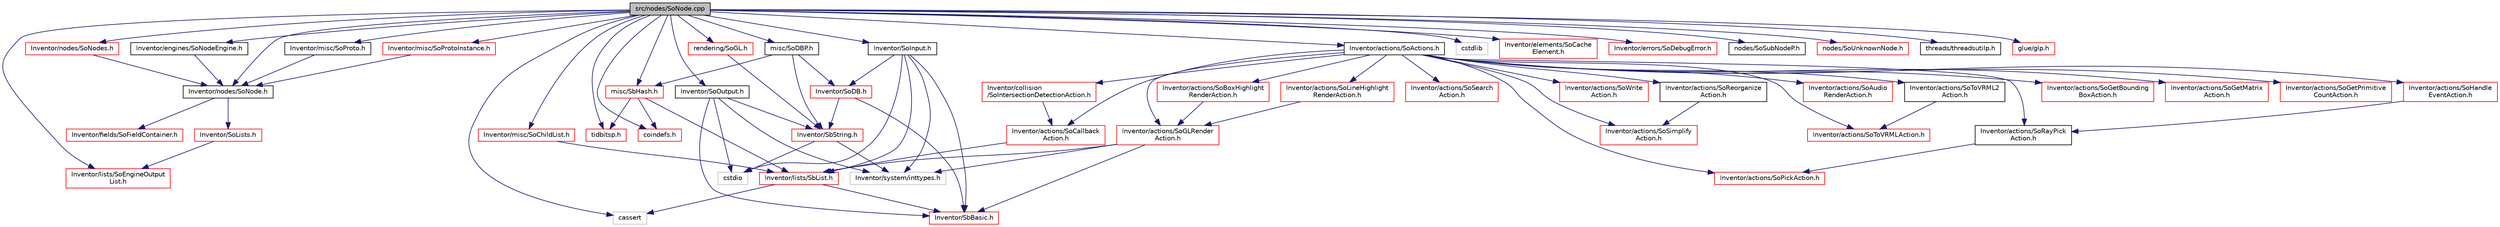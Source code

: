digraph "src/nodes/SoNode.cpp"
{
 // LATEX_PDF_SIZE
  edge [fontname="Helvetica",fontsize="10",labelfontname="Helvetica",labelfontsize="10"];
  node [fontname="Helvetica",fontsize="10",shape=record];
  Node1 [label="src/nodes/SoNode.cpp",height=0.2,width=0.4,color="black", fillcolor="grey75", style="filled", fontcolor="black",tooltip=" "];
  Node1 -> Node2 [color="midnightblue",fontsize="10",style="solid",fontname="Helvetica"];
  Node2 [label="Inventor/nodes/SoNode.h",height=0.2,width=0.4,color="black", fillcolor="white", style="filled",URL="$SoNode_8h.html",tooltip=" "];
  Node2 -> Node3 [color="midnightblue",fontsize="10",style="solid",fontname="Helvetica"];
  Node3 [label="Inventor/fields/SoFieldContainer.h",height=0.2,width=0.4,color="red", fillcolor="white", style="filled",URL="$SoFieldContainer_8h.html",tooltip=" "];
  Node2 -> Node22 [color="midnightblue",fontsize="10",style="solid",fontname="Helvetica"];
  Node22 [label="Inventor/SoLists.h",height=0.2,width=0.4,color="red", fillcolor="white", style="filled",URL="$SoLists_8h.html",tooltip=" "];
  Node22 -> Node28 [color="midnightblue",fontsize="10",style="solid",fontname="Helvetica"];
  Node28 [label="Inventor/lists/SoEngineOutput\lList.h",height=0.2,width=0.4,color="red", fillcolor="white", style="filled",URL="$SoEngineOutputList_8h.html",tooltip=" "];
  Node1 -> Node17 [color="midnightblue",fontsize="10",style="solid",fontname="Helvetica"];
  Node17 [label="cassert",height=0.2,width=0.4,color="grey75", fillcolor="white", style="filled",tooltip=" "];
  Node1 -> Node12 [color="midnightblue",fontsize="10",style="solid",fontname="Helvetica"];
  Node12 [label="cstdlib",height=0.2,width=0.4,color="grey75", fillcolor="white", style="filled",tooltip=" "];
  Node1 -> Node34 [color="midnightblue",fontsize="10",style="solid",fontname="Helvetica"];
  Node34 [label="Inventor/SoInput.h",height=0.2,width=0.4,color="black", fillcolor="white", style="filled",URL="$SoInput_8h.html",tooltip=" "];
  Node34 -> Node35 [color="midnightblue",fontsize="10",style="solid",fontname="Helvetica"];
  Node35 [label="Inventor/system/inttypes.h",height=0.2,width=0.4,color="grey75", fillcolor="white", style="filled",tooltip=" "];
  Node34 -> Node6 [color="midnightblue",fontsize="10",style="solid",fontname="Helvetica"];
  Node6 [label="Inventor/SbBasic.h",height=0.2,width=0.4,color="red", fillcolor="white", style="filled",URL="$SbBasic_8h.html",tooltip=" "];
  Node34 -> Node36 [color="midnightblue",fontsize="10",style="solid",fontname="Helvetica"];
  Node36 [label="Inventor/lists/SbList.h",height=0.2,width=0.4,color="red", fillcolor="white", style="filled",URL="$SbList_8h.html",tooltip=" "];
  Node36 -> Node17 [color="midnightblue",fontsize="10",style="solid",fontname="Helvetica"];
  Node36 -> Node6 [color="midnightblue",fontsize="10",style="solid",fontname="Helvetica"];
  Node34 -> Node20 [color="midnightblue",fontsize="10",style="solid",fontname="Helvetica"];
  Node20 [label="cstdio",height=0.2,width=0.4,color="grey75", fillcolor="white", style="filled",tooltip=" "];
  Node34 -> Node37 [color="midnightblue",fontsize="10",style="solid",fontname="Helvetica"];
  Node37 [label="Inventor/SoDB.h",height=0.2,width=0.4,color="red", fillcolor="white", style="filled",URL="$SoDB_8h.html",tooltip=" "];
  Node37 -> Node6 [color="midnightblue",fontsize="10",style="solid",fontname="Helvetica"];
  Node37 -> Node38 [color="midnightblue",fontsize="10",style="solid",fontname="Helvetica"];
  Node38 [label="Inventor/SbString.h",height=0.2,width=0.4,color="red", fillcolor="white", style="filled",URL="$SbString_8h.html",tooltip=" "];
  Node38 -> Node20 [color="midnightblue",fontsize="10",style="solid",fontname="Helvetica"];
  Node38 -> Node35 [color="midnightblue",fontsize="10",style="solid",fontname="Helvetica"];
  Node1 -> Node42 [color="midnightblue",fontsize="10",style="solid",fontname="Helvetica"];
  Node42 [label="Inventor/SoOutput.h",height=0.2,width=0.4,color="black", fillcolor="white", style="filled",URL="$SoOutput_8h.html",tooltip=" "];
  Node42 -> Node35 [color="midnightblue",fontsize="10",style="solid",fontname="Helvetica"];
  Node42 -> Node6 [color="midnightblue",fontsize="10",style="solid",fontname="Helvetica"];
  Node42 -> Node38 [color="midnightblue",fontsize="10",style="solid",fontname="Helvetica"];
  Node42 -> Node20 [color="midnightblue",fontsize="10",style="solid",fontname="Helvetica"];
  Node1 -> Node43 [color="midnightblue",fontsize="10",style="solid",fontname="Helvetica"];
  Node43 [label="Inventor/actions/SoActions.h",height=0.2,width=0.4,color="black", fillcolor="white", style="filled",URL="$SoActions_8h.html",tooltip=" "];
  Node43 -> Node44 [color="midnightblue",fontsize="10",style="solid",fontname="Helvetica"];
  Node44 [label="Inventor/actions/SoCallback\lAction.h",height=0.2,width=0.4,color="red", fillcolor="white", style="filled",URL="$SoCallbackAction_8h.html",tooltip=" "];
  Node44 -> Node36 [color="midnightblue",fontsize="10",style="solid",fontname="Helvetica"];
  Node43 -> Node103 [color="midnightblue",fontsize="10",style="solid",fontname="Helvetica"];
  Node103 [label="Inventor/actions/SoGLRender\lAction.h",height=0.2,width=0.4,color="red", fillcolor="white", style="filled",URL="$SoGLRenderAction_8h.html",tooltip=" "];
  Node103 -> Node6 [color="midnightblue",fontsize="10",style="solid",fontname="Helvetica"];
  Node103 -> Node35 [color="midnightblue",fontsize="10",style="solid",fontname="Helvetica"];
  Node103 -> Node36 [color="midnightblue",fontsize="10",style="solid",fontname="Helvetica"];
  Node43 -> Node106 [color="midnightblue",fontsize="10",style="solid",fontname="Helvetica"];
  Node106 [label="Inventor/actions/SoBoxHighlight\lRenderAction.h",height=0.2,width=0.4,color="red", fillcolor="white", style="filled",URL="$SoBoxHighlightRenderAction_8h.html",tooltip=" "];
  Node106 -> Node103 [color="midnightblue",fontsize="10",style="solid",fontname="Helvetica"];
  Node43 -> Node107 [color="midnightblue",fontsize="10",style="solid",fontname="Helvetica"];
  Node107 [label="Inventor/actions/SoLineHighlight\lRenderAction.h",height=0.2,width=0.4,color="red", fillcolor="white", style="filled",URL="$SoLineHighlightRenderAction_8h.html",tooltip=" "];
  Node107 -> Node103 [color="midnightblue",fontsize="10",style="solid",fontname="Helvetica"];
  Node43 -> Node108 [color="midnightblue",fontsize="10",style="solid",fontname="Helvetica"];
  Node108 [label="Inventor/actions/SoGetBounding\lBoxAction.h",height=0.2,width=0.4,color="red", fillcolor="white", style="filled",URL="$SoGetBoundingBoxAction_8h.html",tooltip=" "];
  Node43 -> Node113 [color="midnightblue",fontsize="10",style="solid",fontname="Helvetica"];
  Node113 [label="Inventor/actions/SoGetMatrix\lAction.h",height=0.2,width=0.4,color="red", fillcolor="white", style="filled",URL="$SoGetMatrixAction_8h.html",tooltip=" "];
  Node43 -> Node116 [color="midnightblue",fontsize="10",style="solid",fontname="Helvetica"];
  Node116 [label="Inventor/actions/SoGetPrimitive\lCountAction.h",height=0.2,width=0.4,color="red", fillcolor="white", style="filled",URL="$SoGetPrimitiveCountAction_8h.html",tooltip=" "];
  Node43 -> Node117 [color="midnightblue",fontsize="10",style="solid",fontname="Helvetica"];
  Node117 [label="Inventor/actions/SoHandle\lEventAction.h",height=0.2,width=0.4,color="red", fillcolor="white", style="filled",URL="$SoHandleEventAction_8h.html",tooltip=" "];
  Node117 -> Node118 [color="midnightblue",fontsize="10",style="solid",fontname="Helvetica"];
  Node118 [label="Inventor/actions/SoRayPick\lAction.h",height=0.2,width=0.4,color="black", fillcolor="white", style="filled",URL="$SoRayPickAction_8h.html",tooltip=" "];
  Node118 -> Node119 [color="midnightblue",fontsize="10",style="solid",fontname="Helvetica"];
  Node119 [label="Inventor/actions/SoPickAction.h",height=0.2,width=0.4,color="red", fillcolor="white", style="filled",URL="$SoPickAction_8h.html",tooltip=" "];
  Node43 -> Node119 [color="midnightblue",fontsize="10",style="solid",fontname="Helvetica"];
  Node43 -> Node118 [color="midnightblue",fontsize="10",style="solid",fontname="Helvetica"];
  Node43 -> Node120 [color="midnightblue",fontsize="10",style="solid",fontname="Helvetica"];
  Node120 [label="Inventor/actions/SoSearch\lAction.h",height=0.2,width=0.4,color="red", fillcolor="white", style="filled",URL="$SoSearchAction_8h.html",tooltip=" "];
  Node43 -> Node121 [color="midnightblue",fontsize="10",style="solid",fontname="Helvetica"];
  Node121 [label="Inventor/actions/SoReorganize\lAction.h",height=0.2,width=0.4,color="black", fillcolor="white", style="filled",URL="$SoReorganizeAction_8h.html",tooltip=" "];
  Node121 -> Node122 [color="midnightblue",fontsize="10",style="solid",fontname="Helvetica"];
  Node122 [label="Inventor/actions/SoSimplify\lAction.h",height=0.2,width=0.4,color="red", fillcolor="white", style="filled",URL="$SoSimplifyAction_8h.html",tooltip=" "];
  Node43 -> Node123 [color="midnightblue",fontsize="10",style="solid",fontname="Helvetica"];
  Node123 [label="Inventor/actions/SoWrite\lAction.h",height=0.2,width=0.4,color="red", fillcolor="white", style="filled",URL="$SoWriteAction_8h.html",tooltip=" "];
  Node43 -> Node124 [color="midnightblue",fontsize="10",style="solid",fontname="Helvetica"];
  Node124 [label="Inventor/actions/SoAudio\lRenderAction.h",height=0.2,width=0.4,color="red", fillcolor="white", style="filled",URL="$SoAudioRenderAction_8h.html",tooltip=" "];
  Node43 -> Node125 [color="midnightblue",fontsize="10",style="solid",fontname="Helvetica"];
  Node125 [label="Inventor/collision\l/SoIntersectionDetectionAction.h",height=0.2,width=0.4,color="red", fillcolor="white", style="filled",URL="$SoIntersectionDetectionAction_8h.html",tooltip=" "];
  Node125 -> Node44 [color="midnightblue",fontsize="10",style="solid",fontname="Helvetica"];
  Node43 -> Node122 [color="midnightblue",fontsize="10",style="solid",fontname="Helvetica"];
  Node43 -> Node126 [color="midnightblue",fontsize="10",style="solid",fontname="Helvetica"];
  Node126 [label="Inventor/actions/SoToVRMLAction.h",height=0.2,width=0.4,color="red", fillcolor="white", style="filled",URL="$SoToVRMLAction_8h.html",tooltip=" "];
  Node43 -> Node127 [color="midnightblue",fontsize="10",style="solid",fontname="Helvetica"];
  Node127 [label="Inventor/actions/SoToVRML2\lAction.h",height=0.2,width=0.4,color="black", fillcolor="white", style="filled",URL="$SoToVRML2Action_8h.html",tooltip=" "];
  Node127 -> Node126 [color="midnightblue",fontsize="10",style="solid",fontname="Helvetica"];
  Node1 -> Node128 [color="midnightblue",fontsize="10",style="solid",fontname="Helvetica"];
  Node128 [label="Inventor/elements/SoCache\lElement.h",height=0.2,width=0.4,color="red", fillcolor="white", style="filled",URL="$SoCacheElement_8h.html",tooltip=" "];
  Node1 -> Node79 [color="midnightblue",fontsize="10",style="solid",fontname="Helvetica"];
  Node79 [label="Inventor/errors/SoDebugError.h",height=0.2,width=0.4,color="red", fillcolor="white", style="filled",URL="$SoDebugError_8h.html",tooltip=" "];
  Node1 -> Node129 [color="midnightblue",fontsize="10",style="solid",fontname="Helvetica"];
  Node129 [label="Inventor/misc/SoChildList.h",height=0.2,width=0.4,color="red", fillcolor="white", style="filled",URL="$SoChildList_8h.html",tooltip=" "];
  Node129 -> Node36 [color="midnightblue",fontsize="10",style="solid",fontname="Helvetica"];
  Node1 -> Node130 [color="midnightblue",fontsize="10",style="solid",fontname="Helvetica"];
  Node130 [label="Inventor/misc/SoProto.h",height=0.2,width=0.4,color="black", fillcolor="white", style="filled",URL="$SoProto_8h.html",tooltip=" "];
  Node130 -> Node2 [color="midnightblue",fontsize="10",style="solid",fontname="Helvetica"];
  Node1 -> Node131 [color="midnightblue",fontsize="10",style="solid",fontname="Helvetica"];
  Node131 [label="Inventor/misc/SoProtoInstance.h",height=0.2,width=0.4,color="red", fillcolor="white", style="filled",URL="$SoProtoInstance_8h.html",tooltip=" "];
  Node131 -> Node2 [color="midnightblue",fontsize="10",style="solid",fontname="Helvetica"];
  Node1 -> Node132 [color="midnightblue",fontsize="10",style="solid",fontname="Helvetica"];
  Node132 [label="Inventor/nodes/SoNodes.h",height=0.2,width=0.4,color="red", fillcolor="white", style="filled",URL="$SoNodes_8h.html",tooltip=" "];
  Node132 -> Node2 [color="midnightblue",fontsize="10",style="solid",fontname="Helvetica"];
  Node1 -> Node309 [color="midnightblue",fontsize="10",style="solid",fontname="Helvetica"];
  Node309 [label="Inventor/engines/SoNodeEngine.h",height=0.2,width=0.4,color="black", fillcolor="white", style="filled",URL="$SoNodeEngine_8h.html",tooltip=" "];
  Node309 -> Node2 [color="midnightblue",fontsize="10",style="solid",fontname="Helvetica"];
  Node1 -> Node28 [color="midnightblue",fontsize="10",style="solid",fontname="Helvetica"];
  Node1 -> Node310 [color="midnightblue",fontsize="10",style="solid",fontname="Helvetica"];
  Node310 [label="tidbitsp.h",height=0.2,width=0.4,color="red", fillcolor="white", style="filled",URL="$tidbitsp_8h.html",tooltip=" "];
  Node1 -> Node312 [color="midnightblue",fontsize="10",style="solid",fontname="Helvetica"];
  Node312 [label="misc/SbHash.h",height=0.2,width=0.4,color="red", fillcolor="white", style="filled",URL="$SbHash_8h.html",tooltip=" "];
  Node312 -> Node36 [color="midnightblue",fontsize="10",style="solid",fontname="Helvetica"];
  Node312 -> Node310 [color="midnightblue",fontsize="10",style="solid",fontname="Helvetica"];
  Node312 -> Node316 [color="midnightblue",fontsize="10",style="solid",fontname="Helvetica"];
  Node316 [label="coindefs.h",height=0.2,width=0.4,color="red", fillcolor="white", style="filled",URL="$coindefs_8h.html",tooltip=" "];
  Node1 -> Node319 [color="midnightblue",fontsize="10",style="solid",fontname="Helvetica"];
  Node319 [label="rendering/SoGL.h",height=0.2,width=0.4,color="red", fillcolor="white", style="filled",URL="$SoGL_8h.html",tooltip=" "];
  Node319 -> Node38 [color="midnightblue",fontsize="10",style="solid",fontname="Helvetica"];
  Node1 -> Node320 [color="midnightblue",fontsize="10",style="solid",fontname="Helvetica"];
  Node320 [label="nodes/SoSubNodeP.h",height=0.2,width=0.4,color="black", fillcolor="white", style="filled",URL="$SoSubNodeP_8h.html",tooltip=" "];
  Node1 -> Node321 [color="midnightblue",fontsize="10",style="solid",fontname="Helvetica"];
  Node321 [label="nodes/SoUnknownNode.h",height=0.2,width=0.4,color="red", fillcolor="white", style="filled",URL="$SoUnknownNode_8h.html",tooltip=" "];
  Node1 -> Node322 [color="midnightblue",fontsize="10",style="solid",fontname="Helvetica"];
  Node322 [label="threads/threadsutilp.h",height=0.2,width=0.4,color="black", fillcolor="white", style="filled",URL="$threadsutilp_8h.html",tooltip=" "];
  Node1 -> Node323 [color="midnightblue",fontsize="10",style="solid",fontname="Helvetica"];
  Node323 [label="glue/glp.h",height=0.2,width=0.4,color="red", fillcolor="white", style="filled",URL="$glp_8h.html",tooltip=" "];
  Node1 -> Node327 [color="midnightblue",fontsize="10",style="solid",fontname="Helvetica"];
  Node327 [label="misc/SoDBP.h",height=0.2,width=0.4,color="black", fillcolor="white", style="filled",URL="$SoDBP_8h.html",tooltip=" "];
  Node327 -> Node37 [color="midnightblue",fontsize="10",style="solid",fontname="Helvetica"];
  Node327 -> Node38 [color="midnightblue",fontsize="10",style="solid",fontname="Helvetica"];
  Node327 -> Node312 [color="midnightblue",fontsize="10",style="solid",fontname="Helvetica"];
  Node1 -> Node316 [color="midnightblue",fontsize="10",style="solid",fontname="Helvetica"];
}
